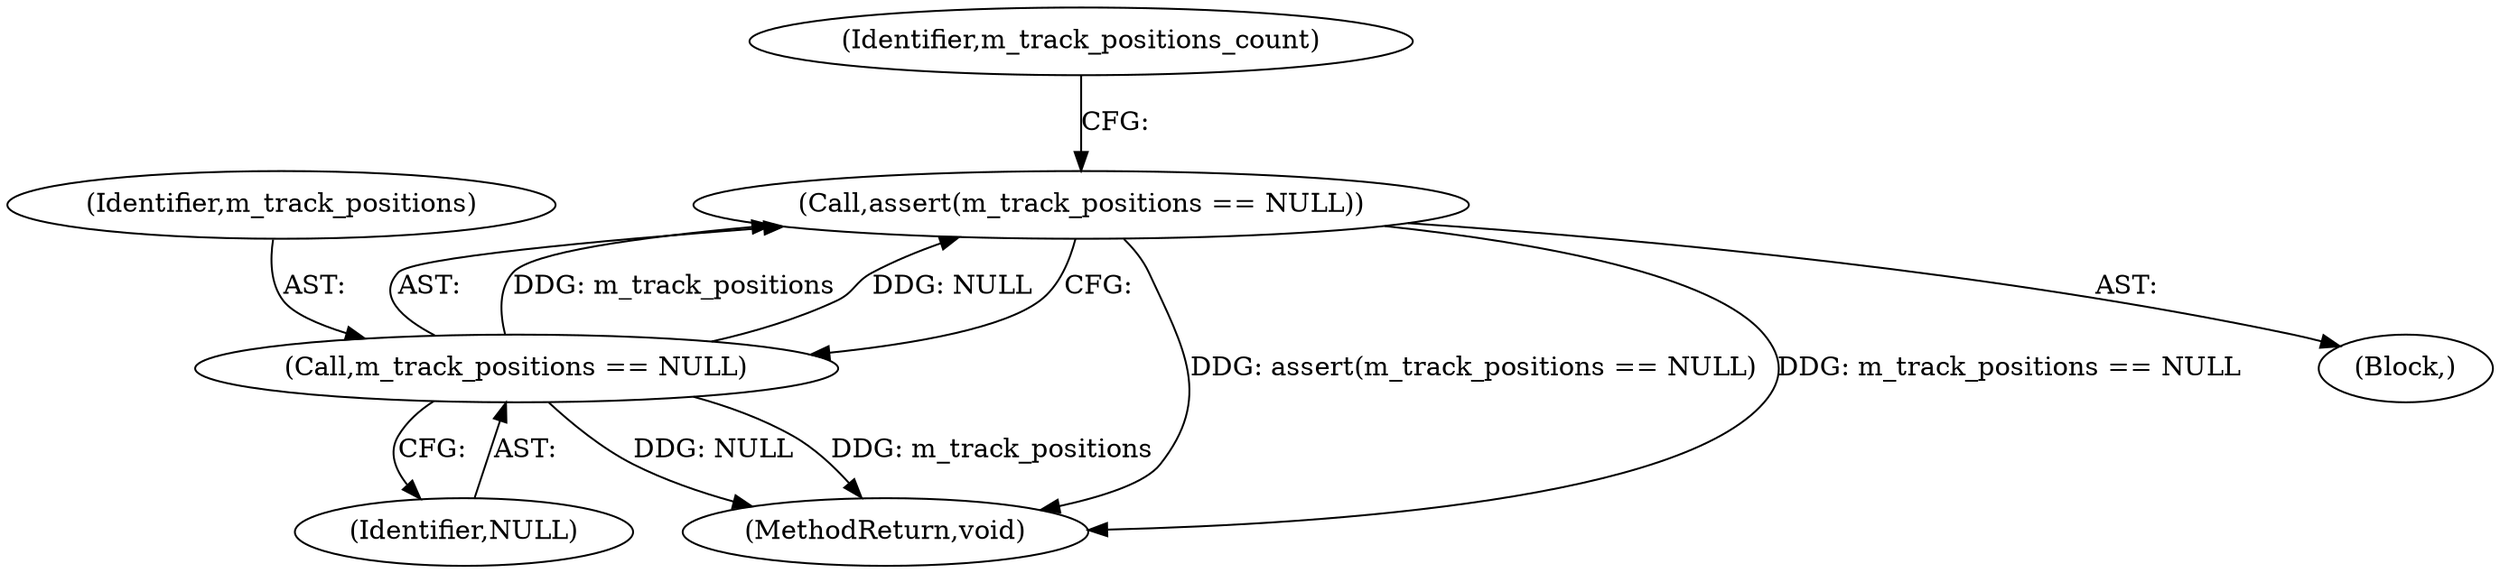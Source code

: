 digraph "1_Android_04839626ed859623901ebd3a5fd483982186b59d_157@API" {
"1000123" [label="(Call,assert(m_track_positions == NULL))"];
"1000124" [label="(Call,m_track_positions == NULL)"];
"1000373" [label="(MethodReturn,void)"];
"1000123" [label="(Call,assert(m_track_positions == NULL))"];
"1000126" [label="(Identifier,NULL)"];
"1000125" [label="(Identifier,m_track_positions)"];
"1000124" [label="(Call,m_track_positions == NULL)"];
"1000129" [label="(Identifier,m_track_positions_count)"];
"1000117" [label="(Block,)"];
"1000123" -> "1000117"  [label="AST: "];
"1000123" -> "1000124"  [label="CFG: "];
"1000124" -> "1000123"  [label="AST: "];
"1000129" -> "1000123"  [label="CFG: "];
"1000123" -> "1000373"  [label="DDG: assert(m_track_positions == NULL)"];
"1000123" -> "1000373"  [label="DDG: m_track_positions == NULL"];
"1000124" -> "1000123"  [label="DDG: m_track_positions"];
"1000124" -> "1000123"  [label="DDG: NULL"];
"1000124" -> "1000126"  [label="CFG: "];
"1000125" -> "1000124"  [label="AST: "];
"1000126" -> "1000124"  [label="AST: "];
"1000124" -> "1000373"  [label="DDG: NULL"];
"1000124" -> "1000373"  [label="DDG: m_track_positions"];
}
